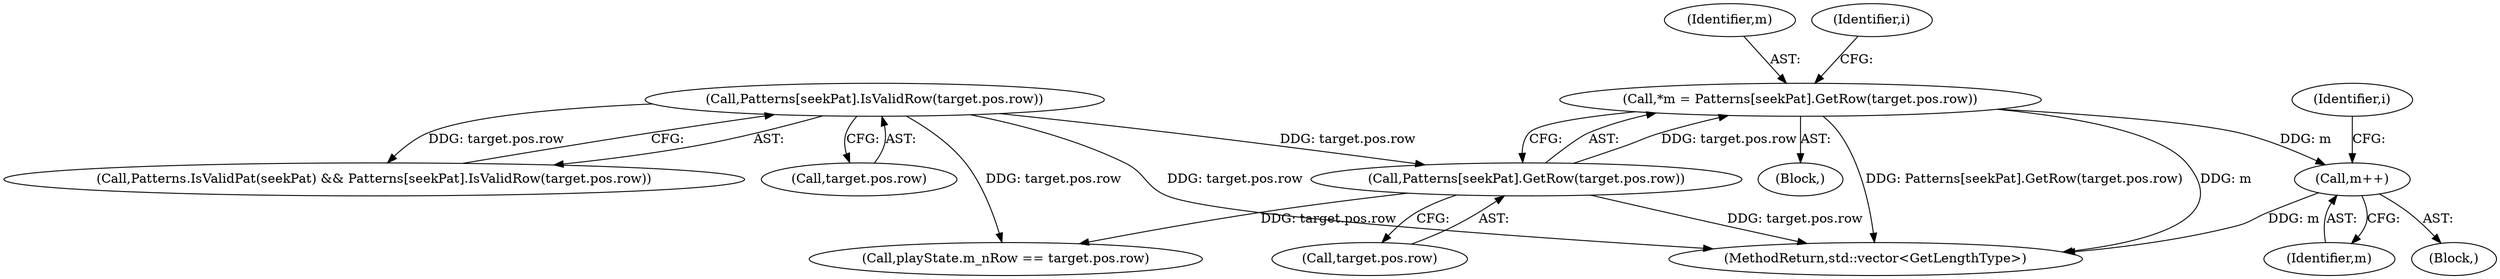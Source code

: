 digraph "0_openmpt_492022c7297ede682161d9c0ec2de15526424e76@pointer" {
"1000289" [label="(Call,*m = Patterns[seekPat].GetRow(target.pos.row))"];
"1000291" [label="(Call,Patterns[seekPat].GetRow(target.pos.row))"];
"1000281" [label="(Call,Patterns[seekPat].IsValidRow(target.pos.row))"];
"1000308" [label="(Call,m++)"];
"1000754" [label="(Call,playState.m_nRow == target.pos.row)"];
"1000282" [label="(Call,target.pos.row)"];
"1000308" [label="(Call,m++)"];
"1000287" [label="(Block,)"];
"1000303" [label="(Identifier,i)"];
"1000281" [label="(Call,Patterns[seekPat].IsValidRow(target.pos.row))"];
"1000305" [label="(Block,)"];
"1000309" [label="(Identifier,m)"];
"1003923" [label="(MethodReturn,std::vector<GetLengthType>)"];
"1000289" [label="(Call,*m = Patterns[seekPat].GetRow(target.pos.row))"];
"1000290" [label="(Identifier,m)"];
"1000292" [label="(Call,target.pos.row)"];
"1000278" [label="(Call,Patterns.IsValidPat(seekPat) && Patterns[seekPat].IsValidRow(target.pos.row))"];
"1000291" [label="(Call,Patterns[seekPat].GetRow(target.pos.row))"];
"1000300" [label="(Identifier,i)"];
"1000289" -> "1000287"  [label="AST: "];
"1000289" -> "1000291"  [label="CFG: "];
"1000290" -> "1000289"  [label="AST: "];
"1000291" -> "1000289"  [label="AST: "];
"1000300" -> "1000289"  [label="CFG: "];
"1000289" -> "1003923"  [label="DDG: Patterns[seekPat].GetRow(target.pos.row)"];
"1000289" -> "1003923"  [label="DDG: m"];
"1000291" -> "1000289"  [label="DDG: target.pos.row"];
"1000289" -> "1000308"  [label="DDG: m"];
"1000291" -> "1000292"  [label="CFG: "];
"1000292" -> "1000291"  [label="AST: "];
"1000291" -> "1003923"  [label="DDG: target.pos.row"];
"1000281" -> "1000291"  [label="DDG: target.pos.row"];
"1000291" -> "1000754"  [label="DDG: target.pos.row"];
"1000281" -> "1000278"  [label="AST: "];
"1000281" -> "1000282"  [label="CFG: "];
"1000282" -> "1000281"  [label="AST: "];
"1000278" -> "1000281"  [label="CFG: "];
"1000281" -> "1003923"  [label="DDG: target.pos.row"];
"1000281" -> "1000278"  [label="DDG: target.pos.row"];
"1000281" -> "1000754"  [label="DDG: target.pos.row"];
"1000308" -> "1000305"  [label="AST: "];
"1000308" -> "1000309"  [label="CFG: "];
"1000309" -> "1000308"  [label="AST: "];
"1000303" -> "1000308"  [label="CFG: "];
"1000308" -> "1003923"  [label="DDG: m"];
}
